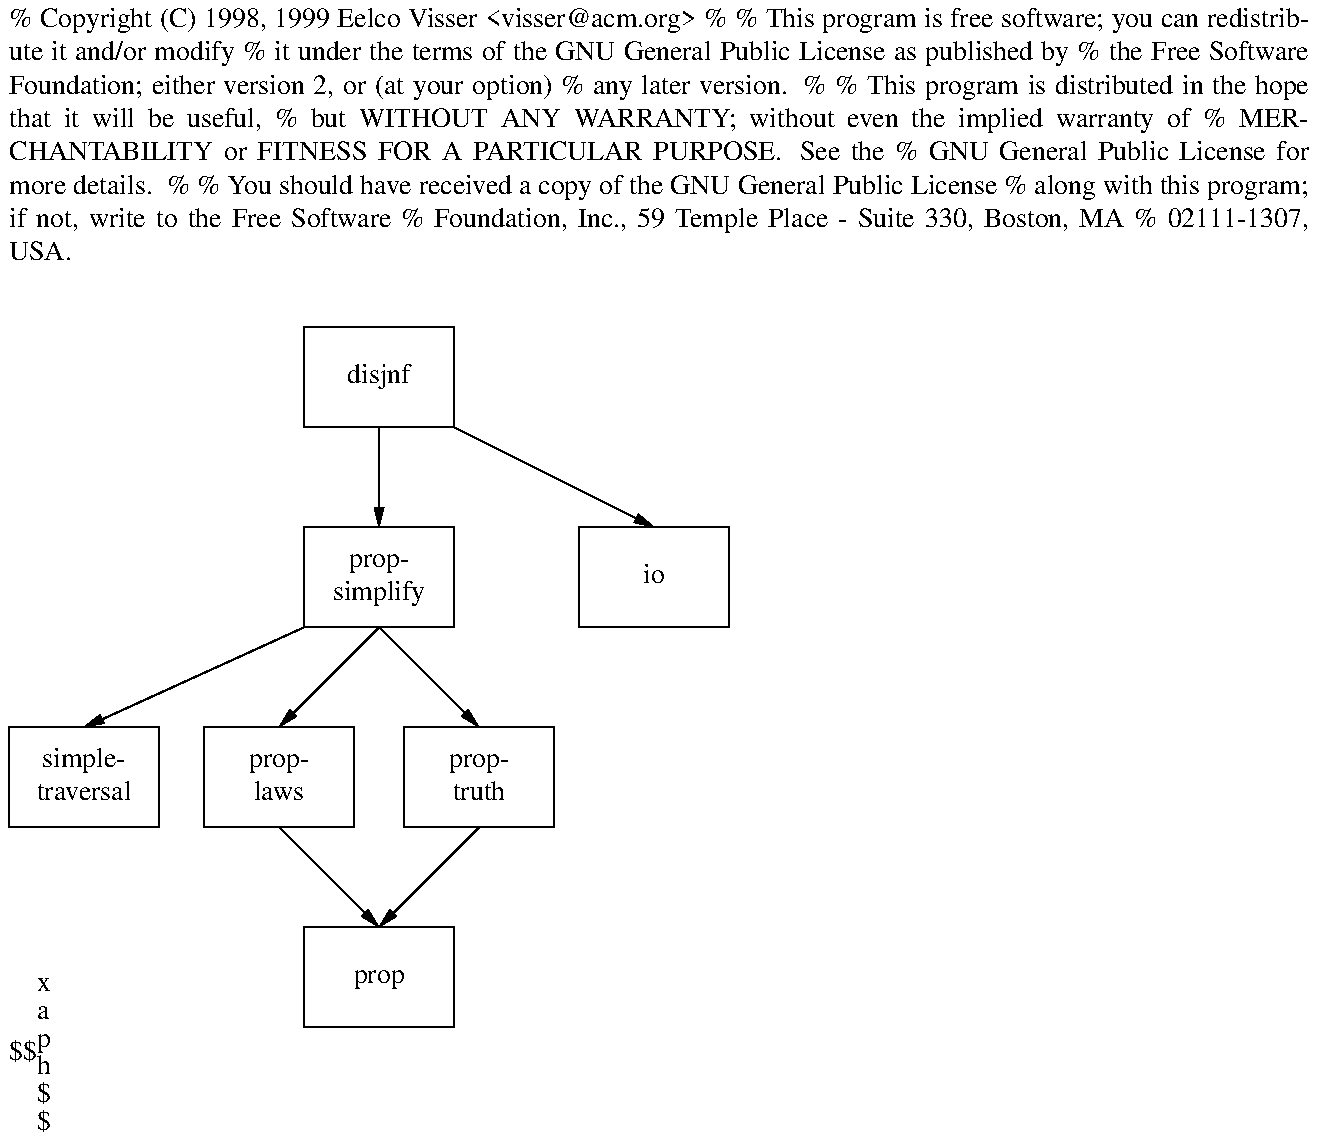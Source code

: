 
% Copyright (C) 1998, 1999 Eelco Visser <visser@acm.org>
% 
% This program is free software; you can redistribute it and/or modify
% it under the terms of the GNU General Public License as published by
% the Free Software Foundation; either version 2, or (at your option)
% any later version.
% 
% This program is distributed in the hope that it will be useful,
% but WITHOUT ANY WARRANTY; without even the implied warranty of
% MERCHANTABILITY or FITNESS FOR A PARTICULAR PURPOSE.  See the
% GNU General Public License for more details.
% 
% You should have received a copy of the GNU General Public License
% along with this program; if not, write to the Free Software
% Foundation, Inc., 59 Temple Place - Suite 330, Boston, MA
% 02111-1307, USA.

.PS
	down

Main:	box "disjnf"
	
	arrow

Simpl:	box "prop-" "simplify"

	arrow down left
	down
	box "prop-" "laws"

	arrow down right
	down

	box "prop"

	move to Simpl.s

	arrow down right
	down
	box "prop-" "truth"

	arrow down left

	move to Simpl.sw

	arrow left 1.1 down
	down

	box "simple-" "traversal"

	move to Main.se

	arrow right 1 down
	down

	box "io"

.PE
$$\box\graph$$
   